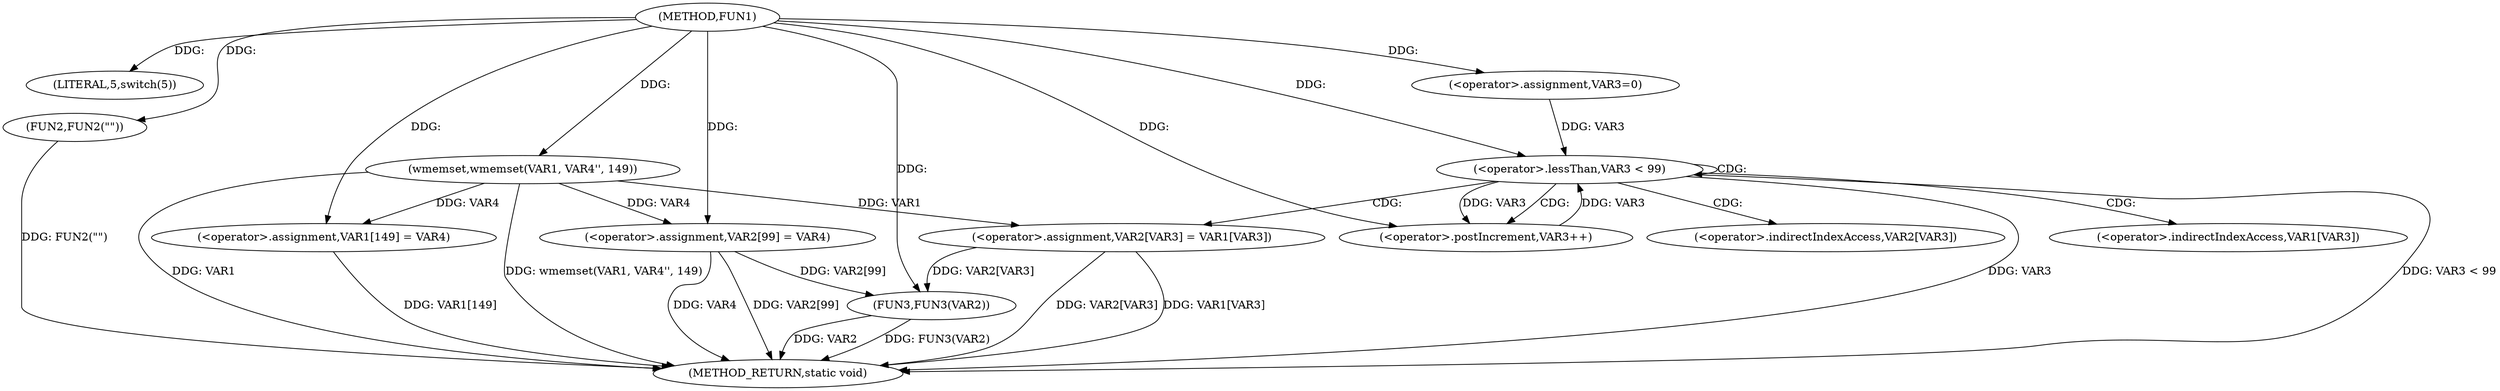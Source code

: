 digraph FUN1 {  
"1000100" [label = "(METHOD,FUN1)" ]
"1000148" [label = "(METHOD_RETURN,static void)" ]
"1000103" [label = "(LITERAL,5,switch(5))" ]
"1000106" [label = "(FUN2,FUN2(\"\"))" ]
"1000114" [label = "(wmemset,wmemset(VAR1, VAR4'', 149))" ]
"1000118" [label = "(<operator>.assignment,VAR1[149] = VAR4)" ]
"1000124" [label = "(<operator>.assignment,VAR3=0)" ]
"1000127" [label = "(<operator>.lessThan,VAR3 < 99)" ]
"1000130" [label = "(<operator>.postIncrement,VAR3++)" ]
"1000133" [label = "(<operator>.assignment,VAR2[VAR3] = VAR1[VAR3])" ]
"1000140" [label = "(<operator>.assignment,VAR2[99] = VAR4)" ]
"1000145" [label = "(FUN3,FUN3(VAR2))" ]
"1000134" [label = "(<operator>.indirectIndexAccess,VAR2[VAR3])" ]
"1000137" [label = "(<operator>.indirectIndexAccess,VAR1[VAR3])" ]
  "1000114" -> "1000148"  [ label = "DDG: wmemset(VAR1, VAR4'', 149)"] 
  "1000140" -> "1000148"  [ label = "DDG: VAR2[99]"] 
  "1000114" -> "1000148"  [ label = "DDG: VAR1"] 
  "1000127" -> "1000148"  [ label = "DDG: VAR3 < 99"] 
  "1000145" -> "1000148"  [ label = "DDG: FUN3(VAR2)"] 
  "1000127" -> "1000148"  [ label = "DDG: VAR3"] 
  "1000118" -> "1000148"  [ label = "DDG: VAR1[149]"] 
  "1000145" -> "1000148"  [ label = "DDG: VAR2"] 
  "1000140" -> "1000148"  [ label = "DDG: VAR4"] 
  "1000133" -> "1000148"  [ label = "DDG: VAR2[VAR3]"] 
  "1000133" -> "1000148"  [ label = "DDG: VAR1[VAR3]"] 
  "1000106" -> "1000148"  [ label = "DDG: FUN2(\"\")"] 
  "1000100" -> "1000103"  [ label = "DDG: "] 
  "1000100" -> "1000106"  [ label = "DDG: "] 
  "1000100" -> "1000114"  [ label = "DDG: "] 
  "1000114" -> "1000118"  [ label = "DDG: VAR4"] 
  "1000100" -> "1000118"  [ label = "DDG: "] 
  "1000100" -> "1000124"  [ label = "DDG: "] 
  "1000124" -> "1000127"  [ label = "DDG: VAR3"] 
  "1000130" -> "1000127"  [ label = "DDG: VAR3"] 
  "1000100" -> "1000127"  [ label = "DDG: "] 
  "1000127" -> "1000130"  [ label = "DDG: VAR3"] 
  "1000100" -> "1000130"  [ label = "DDG: "] 
  "1000114" -> "1000133"  [ label = "DDG: VAR1"] 
  "1000100" -> "1000140"  [ label = "DDG: "] 
  "1000114" -> "1000140"  [ label = "DDG: VAR4"] 
  "1000140" -> "1000145"  [ label = "DDG: VAR2[99]"] 
  "1000133" -> "1000145"  [ label = "DDG: VAR2[VAR3]"] 
  "1000100" -> "1000145"  [ label = "DDG: "] 
  "1000127" -> "1000127"  [ label = "CDG: "] 
  "1000127" -> "1000137"  [ label = "CDG: "] 
  "1000127" -> "1000130"  [ label = "CDG: "] 
  "1000127" -> "1000133"  [ label = "CDG: "] 
  "1000127" -> "1000134"  [ label = "CDG: "] 
}
